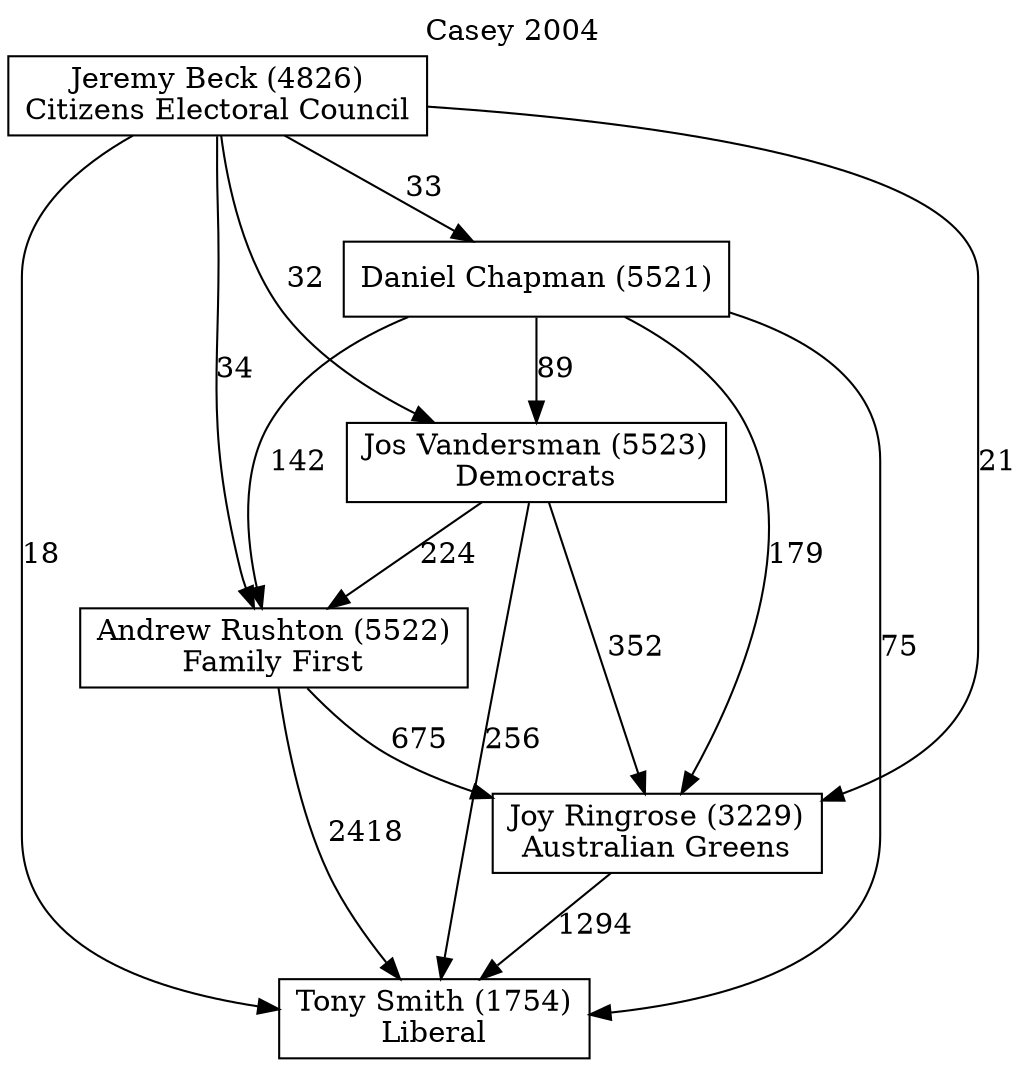 // House preference flow
digraph "Tony Smith (1754)_Casey_2004" {
	graph [label="Casey 2004" labelloc=t mclimit=10]
	node [shape=box]
	"Tony Smith (1754)" [label="Tony Smith (1754)
Liberal"]
	"Joy Ringrose (3229)" [label="Joy Ringrose (3229)
Australian Greens"]
	"Andrew Rushton (5522)" [label="Andrew Rushton (5522)
Family First"]
	"Jos Vandersman (5523)" [label="Jos Vandersman (5523)
Democrats"]
	"Daniel Chapman (5521)" [label="Daniel Chapman (5521)
"]
	"Jeremy Beck (4826)" [label="Jeremy Beck (4826)
Citizens Electoral Council"]
	"Joy Ringrose (3229)" -> "Tony Smith (1754)" [label=1294]
	"Andrew Rushton (5522)" -> "Joy Ringrose (3229)" [label=675]
	"Jos Vandersman (5523)" -> "Andrew Rushton (5522)" [label=224]
	"Daniel Chapman (5521)" -> "Jos Vandersman (5523)" [label=89]
	"Jeremy Beck (4826)" -> "Daniel Chapman (5521)" [label=33]
	"Andrew Rushton (5522)" -> "Tony Smith (1754)" [label=2418]
	"Jos Vandersman (5523)" -> "Tony Smith (1754)" [label=256]
	"Daniel Chapman (5521)" -> "Tony Smith (1754)" [label=75]
	"Jeremy Beck (4826)" -> "Tony Smith (1754)" [label=18]
	"Jeremy Beck (4826)" -> "Jos Vandersman (5523)" [label=32]
	"Daniel Chapman (5521)" -> "Andrew Rushton (5522)" [label=142]
	"Jeremy Beck (4826)" -> "Andrew Rushton (5522)" [label=34]
	"Jos Vandersman (5523)" -> "Joy Ringrose (3229)" [label=352]
	"Daniel Chapman (5521)" -> "Joy Ringrose (3229)" [label=179]
	"Jeremy Beck (4826)" -> "Joy Ringrose (3229)" [label=21]
}
